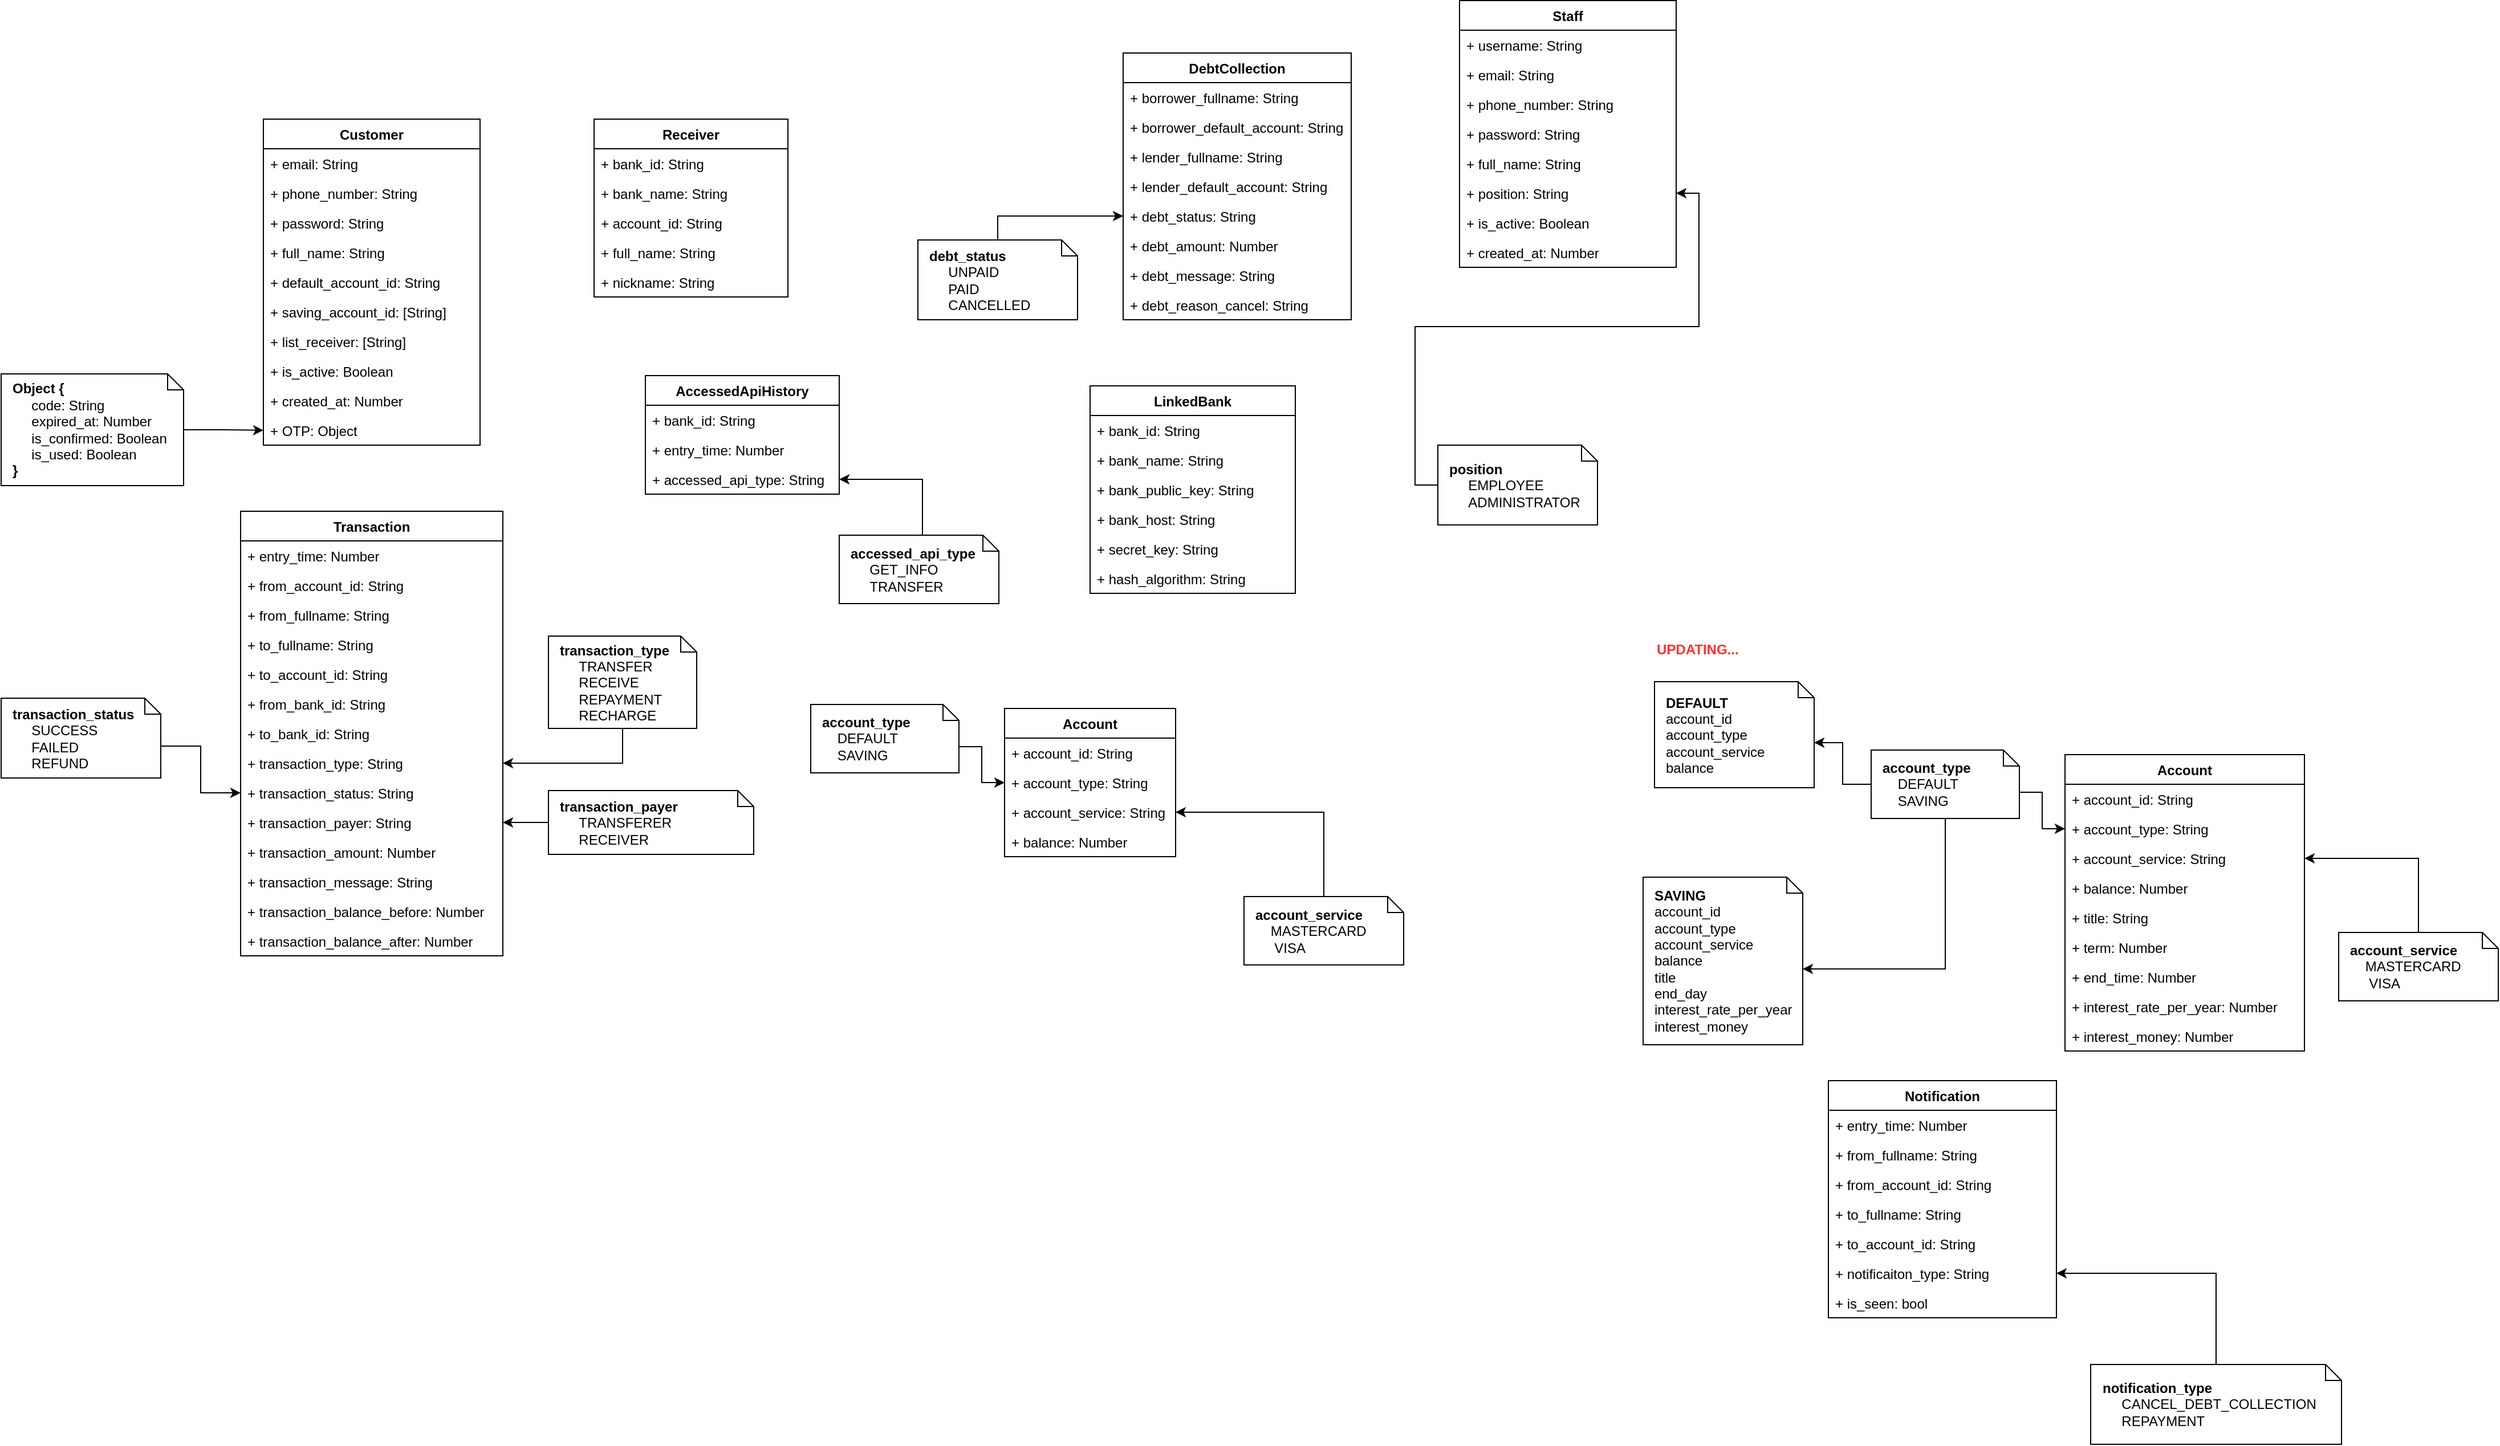 <mxfile version="11.1.4" type="device"><diagram id="CZUoSd5uyE5ZmcJIQKqS" name="Page-1"><mxGraphModel dx="2062" dy="273" grid="1" gridSize="10" guides="1" tooltips="1" connect="1" arrows="1" fold="1" page="1" pageScale="1" pageWidth="850" pageHeight="1100" math="0" shadow="0"><root><mxCell id="0"/><mxCell id="1" parent="0"/><mxCell id="qyZD_4Hv2nNBV2MBjxpx-59" style="edgeStyle=orthogonalEdgeStyle;rounded=0;orthogonalLoop=1;jettySize=auto;html=1;" parent="1" source="qyZD_4Hv2nNBV2MBjxpx-55" target="qyZD_4Hv2nNBV2MBjxpx-54" edge="1"><mxGeometry relative="1" as="geometry"/></mxCell><mxCell id="qyZD_4Hv2nNBV2MBjxpx-55" value="&lt;b&gt;transaction_type&lt;br&gt;&lt;/b&gt;&lt;span&gt;&amp;nbsp; &amp;nbsp; &amp;nbsp;TRANSFER&lt;br&gt;&lt;/span&gt;&lt;span&gt;&amp;nbsp; &amp;nbsp; &amp;nbsp;RECEIVE&lt;br&gt;&lt;/span&gt;&lt;b&gt;&amp;nbsp; &amp;nbsp; &lt;/b&gt;&amp;nbsp;REPAYMENT&lt;br&gt;&amp;nbsp; &amp;nbsp; &amp;nbsp;RECHARGE" style="shape=note;whiteSpace=wrap;html=1;size=14;verticalAlign=middle;align=left;spacingTop=0;spacing=10;" parent="1" vertex="1"><mxGeometry x="-1010" y="630" width="130" height="81" as="geometry"/></mxCell><mxCell id="qyZD_4Hv2nNBV2MBjxpx-46" value="Transaction" style="swimlane;fontStyle=1;childLayout=stackLayout;horizontal=1;startSize=26;fillColor=none;horizontalStack=0;resizeParent=1;resizeParentMax=0;resizeLast=0;collapsible=1;marginBottom=0;" parent="1" vertex="1"><mxGeometry x="-1280" y="520.5" width="230" height="390" as="geometry"/></mxCell><mxCell id="qyZD_4Hv2nNBV2MBjxpx-47" value="+ entry_time: Number" style="text;strokeColor=none;fillColor=none;align=left;verticalAlign=top;spacingLeft=4;spacingRight=4;overflow=hidden;rotatable=0;points=[[0,0.5],[1,0.5]];portConstraint=eastwest;" parent="qyZD_4Hv2nNBV2MBjxpx-46" vertex="1"><mxGeometry y="26" width="230" height="26" as="geometry"/></mxCell><mxCell id="qyZD_4Hv2nNBV2MBjxpx-48" value="+ from_account_id: String" style="text;strokeColor=none;fillColor=none;align=left;verticalAlign=top;spacingLeft=4;spacingRight=4;overflow=hidden;rotatable=0;points=[[0,0.5],[1,0.5]];portConstraint=eastwest;" parent="qyZD_4Hv2nNBV2MBjxpx-46" vertex="1"><mxGeometry y="52" width="230" height="26" as="geometry"/></mxCell><mxCell id="qyZD_4Hv2nNBV2MBjxpx-49" value="+ from_fullname: String" style="text;strokeColor=none;fillColor=none;align=left;verticalAlign=top;spacingLeft=4;spacingRight=4;overflow=hidden;rotatable=0;points=[[0,0.5],[1,0.5]];portConstraint=eastwest;" parent="qyZD_4Hv2nNBV2MBjxpx-46" vertex="1"><mxGeometry y="78" width="230" height="26" as="geometry"/></mxCell><mxCell id="qyZD_4Hv2nNBV2MBjxpx-50" value="+ to_fullname: String" style="text;strokeColor=none;fillColor=none;align=left;verticalAlign=top;spacingLeft=4;spacingRight=4;overflow=hidden;rotatable=0;points=[[0,0.5],[1,0.5]];portConstraint=eastwest;" parent="qyZD_4Hv2nNBV2MBjxpx-46" vertex="1"><mxGeometry y="104" width="230" height="26" as="geometry"/></mxCell><mxCell id="qyZD_4Hv2nNBV2MBjxpx-51" value="+ to_account_id: String" style="text;strokeColor=none;fillColor=none;align=left;verticalAlign=top;spacingLeft=4;spacingRight=4;overflow=hidden;rotatable=0;points=[[0,0.5],[1,0.5]];portConstraint=eastwest;" parent="qyZD_4Hv2nNBV2MBjxpx-46" vertex="1"><mxGeometry y="130" width="230" height="26" as="geometry"/></mxCell><mxCell id="qyZD_4Hv2nNBV2MBjxpx-52" value="+ from_bank_id: String" style="text;strokeColor=none;fillColor=none;align=left;verticalAlign=top;spacingLeft=4;spacingRight=4;overflow=hidden;rotatable=0;points=[[0,0.5],[1,0.5]];portConstraint=eastwest;" parent="qyZD_4Hv2nNBV2MBjxpx-46" vertex="1"><mxGeometry y="156" width="230" height="26" as="geometry"/></mxCell><mxCell id="qyZD_4Hv2nNBV2MBjxpx-53" value="+ to_bank_id: String" style="text;strokeColor=none;fillColor=none;align=left;verticalAlign=top;spacingLeft=4;spacingRight=4;overflow=hidden;rotatable=0;points=[[0,0.5],[1,0.5]];portConstraint=eastwest;" parent="qyZD_4Hv2nNBV2MBjxpx-46" vertex="1"><mxGeometry y="182" width="230" height="26" as="geometry"/></mxCell><mxCell id="qyZD_4Hv2nNBV2MBjxpx-54" value="+ transaction_type: String" style="text;strokeColor=none;fillColor=none;align=left;verticalAlign=top;spacingLeft=4;spacingRight=4;overflow=hidden;rotatable=0;points=[[0,0.5],[1,0.5]];portConstraint=eastwest;" parent="qyZD_4Hv2nNBV2MBjxpx-46" vertex="1"><mxGeometry y="208" width="230" height="26" as="geometry"/></mxCell><mxCell id="ztI60eyuxRNu6wsOZ8v6-1" value="+ transaction_status: String" style="text;strokeColor=none;fillColor=none;align=left;verticalAlign=top;spacingLeft=4;spacingRight=4;overflow=hidden;rotatable=0;points=[[0,0.5],[1,0.5]];portConstraint=eastwest;" parent="qyZD_4Hv2nNBV2MBjxpx-46" vertex="1"><mxGeometry y="234" width="230" height="26" as="geometry"/></mxCell><mxCell id="ilTw4O3Ni__klmo5ZY8f-26" value="+ transaction_payer: String" style="text;strokeColor=none;fillColor=none;align=left;verticalAlign=top;spacingLeft=4;spacingRight=4;overflow=hidden;rotatable=0;points=[[0,0.5],[1,0.5]];portConstraint=eastwest;" parent="qyZD_4Hv2nNBV2MBjxpx-46" vertex="1"><mxGeometry y="260" width="230" height="26" as="geometry"/></mxCell><mxCell id="qyZD_4Hv2nNBV2MBjxpx-61" value="+ transaction_amount: Number" style="text;strokeColor=none;fillColor=none;align=left;verticalAlign=top;spacingLeft=4;spacingRight=4;overflow=hidden;rotatable=0;points=[[0,0.5],[1,0.5]];portConstraint=eastwest;" parent="qyZD_4Hv2nNBV2MBjxpx-46" vertex="1"><mxGeometry y="286" width="230" height="26" as="geometry"/></mxCell><mxCell id="ilTw4O3Ni__klmo5ZY8f-21" value="+ transaction_message: String" style="text;strokeColor=none;fillColor=none;align=left;verticalAlign=top;spacingLeft=4;spacingRight=4;overflow=hidden;rotatable=0;points=[[0,0.5],[1,0.5]];portConstraint=eastwest;" parent="qyZD_4Hv2nNBV2MBjxpx-46" vertex="1"><mxGeometry y="312" width="230" height="26" as="geometry"/></mxCell><mxCell id="qyZD_4Hv2nNBV2MBjxpx-62" value="+ transaction_balance_before: Number" style="text;strokeColor=none;fillColor=none;align=left;verticalAlign=top;spacingLeft=4;spacingRight=4;overflow=hidden;rotatable=0;points=[[0,0.5],[1,0.5]];portConstraint=eastwest;" parent="qyZD_4Hv2nNBV2MBjxpx-46" vertex="1"><mxGeometry y="338" width="230" height="26" as="geometry"/></mxCell><mxCell id="qyZD_4Hv2nNBV2MBjxpx-63" value="+ transaction_balance_after: Number" style="text;strokeColor=none;fillColor=none;align=left;verticalAlign=top;spacingLeft=4;spacingRight=4;overflow=hidden;rotatable=0;points=[[0,0.5],[1,0.5]];portConstraint=eastwest;" parent="qyZD_4Hv2nNBV2MBjxpx-46" vertex="1"><mxGeometry y="364" width="230" height="26" as="geometry"/></mxCell><mxCell id="qyZD_4Hv2nNBV2MBjxpx-68" value="AccessedApiHistory" style="swimlane;fontStyle=1;childLayout=stackLayout;horizontal=1;startSize=26;fillColor=none;horizontalStack=0;resizeParent=1;resizeParentMax=0;resizeLast=0;collapsible=1;marginBottom=0;" parent="1" vertex="1"><mxGeometry x="-925" y="401.5" width="170" height="104" as="geometry"/></mxCell><mxCell id="qyZD_4Hv2nNBV2MBjxpx-69" value="+ bank_id: String" style="text;strokeColor=none;fillColor=none;align=left;verticalAlign=top;spacingLeft=4;spacingRight=4;overflow=hidden;rotatable=0;points=[[0,0.5],[1,0.5]];portConstraint=eastwest;" parent="qyZD_4Hv2nNBV2MBjxpx-68" vertex="1"><mxGeometry y="26" width="170" height="26" as="geometry"/></mxCell><mxCell id="qyZD_4Hv2nNBV2MBjxpx-70" value="+ entry_time: Number" style="text;strokeColor=none;fillColor=none;align=left;verticalAlign=top;spacingLeft=4;spacingRight=4;overflow=hidden;rotatable=0;points=[[0,0.5],[1,0.5]];portConstraint=eastwest;" parent="qyZD_4Hv2nNBV2MBjxpx-68" vertex="1"><mxGeometry y="52" width="170" height="26" as="geometry"/></mxCell><mxCell id="qyZD_4Hv2nNBV2MBjxpx-71" value="+ accessed_api_type: String" style="text;strokeColor=none;fillColor=none;align=left;verticalAlign=top;spacingLeft=4;spacingRight=4;overflow=hidden;rotatable=0;points=[[0,0.5],[1,0.5]];portConstraint=eastwest;" parent="qyZD_4Hv2nNBV2MBjxpx-68" vertex="1"><mxGeometry y="78" width="170" height="26" as="geometry"/></mxCell><mxCell id="qyZD_4Hv2nNBV2MBjxpx-84" style="edgeStyle=orthogonalEdgeStyle;rounded=0;orthogonalLoop=1;jettySize=auto;html=1;exitX=0;exitY=0;exitDx=73;exitDy=0;exitPerimeter=0;entryX=1;entryY=0.5;entryDx=0;entryDy=0;" parent="1" source="qyZD_4Hv2nNBV2MBjxpx-79" target="qyZD_4Hv2nNBV2MBjxpx-71" edge="1"><mxGeometry relative="1" as="geometry"/></mxCell><mxCell id="qyZD_4Hv2nNBV2MBjxpx-79" value="&lt;b&gt;accessed_api_type&lt;br&gt;&lt;/b&gt;&lt;span&gt;&amp;nbsp; &amp;nbsp; &amp;nbsp;GET_INFO&lt;br&gt;&lt;/span&gt;&lt;span&gt;&amp;nbsp; &amp;nbsp; &amp;nbsp;TRANSFER&lt;/span&gt;" style="shape=note;whiteSpace=wrap;html=1;size=14;verticalAlign=middle;align=left;spacingTop=0;spacing=10;" parent="1" vertex="1"><mxGeometry x="-755" y="541.5" width="140" height="60" as="geometry"/></mxCell><mxCell id="qyZD_4Hv2nNBV2MBjxpx-72" value="LinkedBank" style="swimlane;fontStyle=1;childLayout=stackLayout;horizontal=1;startSize=26;fillColor=none;horizontalStack=0;resizeParent=1;resizeParentMax=0;resizeLast=0;collapsible=1;marginBottom=0;" parent="1" vertex="1"><mxGeometry x="-535" y="410.5" width="180" height="182" as="geometry"/></mxCell><mxCell id="qyZD_4Hv2nNBV2MBjxpx-73" value="+ bank_id: String" style="text;strokeColor=none;fillColor=none;align=left;verticalAlign=top;spacingLeft=4;spacingRight=4;overflow=hidden;rotatable=0;points=[[0,0.5],[1,0.5]];portConstraint=eastwest;" parent="qyZD_4Hv2nNBV2MBjxpx-72" vertex="1"><mxGeometry y="26" width="180" height="26" as="geometry"/></mxCell><mxCell id="qyZD_4Hv2nNBV2MBjxpx-74" value="+ bank_name: String" style="text;strokeColor=none;fillColor=none;align=left;verticalAlign=top;spacingLeft=4;spacingRight=4;overflow=hidden;rotatable=0;points=[[0,0.5],[1,0.5]];portConstraint=eastwest;" parent="qyZD_4Hv2nNBV2MBjxpx-72" vertex="1"><mxGeometry y="52" width="180" height="26" as="geometry"/></mxCell><mxCell id="qyZD_4Hv2nNBV2MBjxpx-75" value="+ bank_public_key: String" style="text;strokeColor=none;fillColor=none;align=left;verticalAlign=top;spacingLeft=4;spacingRight=4;overflow=hidden;rotatable=0;points=[[0,0.5],[1,0.5]];portConstraint=eastwest;" parent="qyZD_4Hv2nNBV2MBjxpx-72" vertex="1"><mxGeometry y="78" width="180" height="26" as="geometry"/></mxCell><mxCell id="qyZD_4Hv2nNBV2MBjxpx-77" value="+ bank_host: String" style="text;strokeColor=none;fillColor=none;align=left;verticalAlign=top;spacingLeft=4;spacingRight=4;overflow=hidden;rotatable=0;points=[[0,0.5],[1,0.5]];portConstraint=eastwest;" parent="qyZD_4Hv2nNBV2MBjxpx-72" vertex="1"><mxGeometry y="104" width="180" height="26" as="geometry"/></mxCell><mxCell id="qyZD_4Hv2nNBV2MBjxpx-78" value="+ secret_key: String" style="text;strokeColor=none;fillColor=none;align=left;verticalAlign=top;spacingLeft=4;spacingRight=4;overflow=hidden;rotatable=0;points=[[0,0.5],[1,0.5]];portConstraint=eastwest;" parent="qyZD_4Hv2nNBV2MBjxpx-72" vertex="1"><mxGeometry y="130" width="180" height="26" as="geometry"/></mxCell><mxCell id="qyZD_4Hv2nNBV2MBjxpx-76" value="+ hash_algorithm: String" style="text;strokeColor=none;fillColor=none;align=left;verticalAlign=top;spacingLeft=4;spacingRight=4;overflow=hidden;rotatable=0;points=[[0,0.5],[1,0.5]];portConstraint=eastwest;" parent="qyZD_4Hv2nNBV2MBjxpx-72" vertex="1"><mxGeometry y="156" width="180" height="26" as="geometry"/></mxCell><mxCell id="qyZD_4Hv2nNBV2MBjxpx-64" value="Account" style="swimlane;fontStyle=1;childLayout=stackLayout;horizontal=1;startSize=26;fillColor=none;horizontalStack=0;resizeParent=1;resizeParentMax=0;resizeLast=0;collapsible=1;marginBottom=0;" parent="1" vertex="1"><mxGeometry x="-610" y="693.5" width="150" height="130" as="geometry"/></mxCell><mxCell id="qyZD_4Hv2nNBV2MBjxpx-65" value="+ account_id: String" style="text;strokeColor=none;fillColor=none;align=left;verticalAlign=top;spacingLeft=4;spacingRight=4;overflow=hidden;rotatable=0;points=[[0,0.5],[1,0.5]];portConstraint=eastwest;" parent="qyZD_4Hv2nNBV2MBjxpx-64" vertex="1"><mxGeometry y="26" width="150" height="26" as="geometry"/></mxCell><mxCell id="qyZD_4Hv2nNBV2MBjxpx-66" value="+ account_type: String" style="text;strokeColor=none;fillColor=none;align=left;verticalAlign=top;spacingLeft=4;spacingRight=4;overflow=hidden;rotatable=0;points=[[0,0.5],[1,0.5]];portConstraint=eastwest;" parent="qyZD_4Hv2nNBV2MBjxpx-64" vertex="1"><mxGeometry y="52" width="150" height="26" as="geometry"/></mxCell><mxCell id="Qd8WVQtbQIAHyeJsv4Yd-1" value="+ account_service: String" style="text;strokeColor=none;fillColor=none;align=left;verticalAlign=top;spacingLeft=4;spacingRight=4;overflow=hidden;rotatable=0;points=[[0,0.5],[1,0.5]];portConstraint=eastwest;" parent="qyZD_4Hv2nNBV2MBjxpx-64" vertex="1"><mxGeometry y="78" width="150" height="26" as="geometry"/></mxCell><mxCell id="qyZD_4Hv2nNBV2MBjxpx-67" value="+ balance: Number" style="text;strokeColor=none;fillColor=none;align=left;verticalAlign=top;spacingLeft=4;spacingRight=4;overflow=hidden;rotatable=0;points=[[0,0.5],[1,0.5]];portConstraint=eastwest;" parent="qyZD_4Hv2nNBV2MBjxpx-64" vertex="1"><mxGeometry y="104" width="150" height="26" as="geometry"/></mxCell><mxCell id="ztI60eyuxRNu6wsOZ8v6-3" style="edgeStyle=orthogonalEdgeStyle;rounded=0;orthogonalLoop=1;jettySize=auto;html=1;exitX=0;exitY=0;exitDx=140;exitDy=42;exitPerimeter=0;" parent="1" source="ztI60eyuxRNu6wsOZ8v6-2" target="ztI60eyuxRNu6wsOZ8v6-1" edge="1"><mxGeometry relative="1" as="geometry"/></mxCell><mxCell id="ztI60eyuxRNu6wsOZ8v6-2" value="&lt;b&gt;transaction_status&lt;br&gt;&lt;/b&gt;&lt;span&gt;&amp;nbsp; &amp;nbsp; &amp;nbsp;SUCCESS&lt;br&gt;&lt;/span&gt;&lt;span&gt;&amp;nbsp; &amp;nbsp; &amp;nbsp;FAILED&lt;br&gt;&lt;/span&gt;&lt;b&gt;&amp;nbsp; &amp;nbsp; &lt;/b&gt;&amp;nbsp;REFUND" style="shape=note;whiteSpace=wrap;html=1;size=14;verticalAlign=middle;align=left;spacingTop=0;spacing=10;" parent="1" vertex="1"><mxGeometry x="-1490" y="684.5" width="140" height="70" as="geometry"/></mxCell><mxCell id="M1BjzMaapLrTRJGfYJdE-24" style="edgeStyle=orthogonalEdgeStyle;rounded=0;orthogonalLoop=1;jettySize=auto;html=1;exitX=0;exitY=0.5;exitDx=0;exitDy=0;exitPerimeter=0;entryX=1;entryY=0.5;entryDx=0;entryDy=0;fontColor=#FF3333;" parent="1" source="ilTw4O3Ni__klmo5ZY8f-10" target="ilTw4O3Ni__klmo5ZY8f-8" edge="1"><mxGeometry relative="1" as="geometry"/></mxCell><mxCell id="ilTw4O3Ni__klmo5ZY8f-10" value="&lt;b&gt;position&lt;br&gt;&lt;/b&gt;&lt;span&gt;&amp;nbsp; &amp;nbsp; &amp;nbsp;EMPLOYEE&lt;br&gt;&lt;/span&gt;&lt;span&gt;&amp;nbsp; &amp;nbsp; &amp;nbsp;ADMINISTRATOR&lt;/span&gt;" style="shape=note;whiteSpace=wrap;html=1;size=14;verticalAlign=middle;align=left;spacingTop=0;spacing=10;" parent="1" vertex="1"><mxGeometry x="-230" y="462.5" width="140" height="70" as="geometry"/></mxCell><mxCell id="qyZD_4Hv2nNBV2MBjxpx-3" value="Customer" style="swimlane;fontStyle=1;childLayout=stackLayout;horizontal=1;startSize=26;fillColor=none;horizontalStack=0;resizeParent=1;resizeParentMax=0;resizeLast=0;collapsible=1;marginBottom=0;" parent="1" vertex="1"><mxGeometry x="-1260" y="176.5" width="190" height="286" as="geometry"/></mxCell><mxCell id="qyZD_4Hv2nNBV2MBjxpx-5" value="+ email: String" style="text;strokeColor=none;fillColor=none;align=left;verticalAlign=top;spacingLeft=4;spacingRight=4;overflow=hidden;rotatable=0;points=[[0,0.5],[1,0.5]];portConstraint=eastwest;" parent="qyZD_4Hv2nNBV2MBjxpx-3" vertex="1"><mxGeometry y="26" width="190" height="26" as="geometry"/></mxCell><mxCell id="qyZD_4Hv2nNBV2MBjxpx-6" value="+ phone_number: String" style="text;strokeColor=none;fillColor=none;align=left;verticalAlign=top;spacingLeft=4;spacingRight=4;overflow=hidden;rotatable=0;points=[[0,0.5],[1,0.5]];portConstraint=eastwest;" parent="qyZD_4Hv2nNBV2MBjxpx-3" vertex="1"><mxGeometry y="52" width="190" height="26" as="geometry"/></mxCell><mxCell id="qyZD_4Hv2nNBV2MBjxpx-7" value="+ password: String" style="text;strokeColor=none;fillColor=none;align=left;verticalAlign=top;spacingLeft=4;spacingRight=4;overflow=hidden;rotatable=0;points=[[0,0.5],[1,0.5]];portConstraint=eastwest;" parent="qyZD_4Hv2nNBV2MBjxpx-3" vertex="1"><mxGeometry y="78" width="190" height="26" as="geometry"/></mxCell><mxCell id="qyZD_4Hv2nNBV2MBjxpx-4" value="+ full_name: String" style="text;strokeColor=none;fillColor=none;align=left;verticalAlign=top;spacingLeft=4;spacingRight=4;overflow=hidden;rotatable=0;points=[[0,0.5],[1,0.5]];portConstraint=eastwest;" parent="qyZD_4Hv2nNBV2MBjxpx-3" vertex="1"><mxGeometry y="104" width="190" height="26" as="geometry"/></mxCell><mxCell id="qyZD_4Hv2nNBV2MBjxpx-8" value="+ default_account_id: String" style="text;strokeColor=none;fillColor=none;align=left;verticalAlign=top;spacingLeft=4;spacingRight=4;overflow=hidden;rotatable=0;points=[[0,0.5],[1,0.5]];portConstraint=eastwest;" parent="qyZD_4Hv2nNBV2MBjxpx-3" vertex="1"><mxGeometry y="130" width="190" height="26" as="geometry"/></mxCell><mxCell id="qyZD_4Hv2nNBV2MBjxpx-9" value="+ saving_account_id: [String]" style="text;strokeColor=none;fillColor=none;align=left;verticalAlign=top;spacingLeft=4;spacingRight=4;overflow=hidden;rotatable=0;points=[[0,0.5],[1,0.5]];portConstraint=eastwest;" parent="qyZD_4Hv2nNBV2MBjxpx-3" vertex="1"><mxGeometry y="156" width="190" height="26" as="geometry"/></mxCell><mxCell id="ilTw4O3Ni__klmo5ZY8f-12" value="+ list_receiver: [String]" style="text;strokeColor=none;fillColor=none;align=left;verticalAlign=top;spacingLeft=4;spacingRight=4;overflow=hidden;rotatable=0;points=[[0,0.5],[1,0.5]];portConstraint=eastwest;" parent="qyZD_4Hv2nNBV2MBjxpx-3" vertex="1"><mxGeometry y="182" width="190" height="26" as="geometry"/></mxCell><mxCell id="meC57izkK0vfANmce8h1-2" value="+ is_active: Boolean" style="text;strokeColor=none;fillColor=none;align=left;verticalAlign=top;spacingLeft=4;spacingRight=4;overflow=hidden;rotatable=0;points=[[0,0.5],[1,0.5]];portConstraint=eastwest;" parent="qyZD_4Hv2nNBV2MBjxpx-3" vertex="1"><mxGeometry y="208" width="190" height="26" as="geometry"/></mxCell><mxCell id="qyZD_4Hv2nNBV2MBjxpx-10" value="+ created_at: Number" style="text;strokeColor=none;fillColor=none;align=left;verticalAlign=top;spacingLeft=4;spacingRight=4;overflow=hidden;rotatable=0;points=[[0,0.5],[1,0.5]];portConstraint=eastwest;" parent="qyZD_4Hv2nNBV2MBjxpx-3" vertex="1"><mxGeometry y="234" width="190" height="26" as="geometry"/></mxCell><mxCell id="-2BPKA5PBnZvMBXHZlsE-1" value="+ OTP: Object" style="text;strokeColor=none;fillColor=none;align=left;verticalAlign=top;spacingLeft=4;spacingRight=4;overflow=hidden;rotatable=0;points=[[0,0.5],[1,0.5]];portConstraint=eastwest;" parent="qyZD_4Hv2nNBV2MBjxpx-3" vertex="1"><mxGeometry y="260" width="190" height="26" as="geometry"/></mxCell><mxCell id="ilTw4O3Ni__klmo5ZY8f-25" style="edgeStyle=orthogonalEdgeStyle;rounded=0;orthogonalLoop=1;jettySize=auto;html=1;entryX=0;entryY=0.5;entryDx=0;entryDy=0;" parent="1" source="ilTw4O3Ni__klmo5ZY8f-24" target="-2BPKA5PBnZvMBXHZlsE-1" edge="1"><mxGeometry relative="1" as="geometry"><mxPoint x="-1290.31" y="417.621" as="targetPoint"/></mxGeometry></mxCell><mxCell id="ilTw4O3Ni__klmo5ZY8f-24" value="&lt;b&gt;Object {&lt;/b&gt;&lt;br&gt;&amp;nbsp; &amp;nbsp; &amp;nbsp;code: String&lt;br&gt;&amp;nbsp; &amp;nbsp; &amp;nbsp;expired_at: Number&lt;br&gt;&amp;nbsp; &amp;nbsp; &amp;nbsp;is_confirmed: Boolean&lt;br&gt;&amp;nbsp; &amp;nbsp; &amp;nbsp;is_used: Boolean&lt;br&gt;&lt;b&gt;}&lt;/b&gt;" style="shape=note;whiteSpace=wrap;html=1;size=14;verticalAlign=middle;align=left;spacingTop=0;spacing=10;" parent="1" vertex="1"><mxGeometry x="-1490" y="400" width="160" height="98" as="geometry"/></mxCell><mxCell id="ilTw4O3Ni__klmo5ZY8f-28" style="edgeStyle=orthogonalEdgeStyle;rounded=0;orthogonalLoop=1;jettySize=auto;html=1;exitX=0;exitY=0.5;exitDx=0;exitDy=0;exitPerimeter=0;entryX=1;entryY=0.5;entryDx=0;entryDy=0;" parent="1" source="ilTw4O3Ni__klmo5ZY8f-27" target="ilTw4O3Ni__klmo5ZY8f-26" edge="1"><mxGeometry relative="1" as="geometry"/></mxCell><mxCell id="ilTw4O3Ni__klmo5ZY8f-27" value="&lt;b&gt;transaction_payer&lt;br&gt;&lt;/b&gt;&lt;span&gt;&amp;nbsp; &amp;nbsp; &amp;nbsp;TRANSFERER&lt;br&gt;&lt;/span&gt;&lt;span&gt;&amp;nbsp; &amp;nbsp; &amp;nbsp;RECEIVER&lt;/span&gt;" style="shape=note;whiteSpace=wrap;html=1;size=14;verticalAlign=middle;align=left;spacingTop=0;spacing=10;" parent="1" vertex="1"><mxGeometry x="-1010" y="765.5" width="180" height="56" as="geometry"/></mxCell><mxCell id="ilTw4O3Ni__klmo5ZY8f-17" value="Receiver" style="swimlane;fontStyle=1;childLayout=stackLayout;horizontal=1;startSize=26;fillColor=none;horizontalStack=0;resizeParent=1;resizeParentMax=0;resizeLast=0;collapsible=1;marginBottom=0;" parent="1" vertex="1"><mxGeometry x="-970" y="176.5" width="170" height="156" as="geometry"/></mxCell><mxCell id="ilTw4O3Ni__klmo5ZY8f-18" value="+ bank_id: String" style="text;strokeColor=none;fillColor=none;align=left;verticalAlign=top;spacingLeft=4;spacingRight=4;overflow=hidden;rotatable=0;points=[[0,0.5],[1,0.5]];portConstraint=eastwest;" parent="ilTw4O3Ni__klmo5ZY8f-17" vertex="1"><mxGeometry y="26" width="170" height="26" as="geometry"/></mxCell><mxCell id="Qd8WVQtbQIAHyeJsv4Yd-2" value="+ bank_name: String" style="text;strokeColor=none;fillColor=none;align=left;verticalAlign=top;spacingLeft=4;spacingRight=4;overflow=hidden;rotatable=0;points=[[0,0.5],[1,0.5]];portConstraint=eastwest;" parent="ilTw4O3Ni__klmo5ZY8f-17" vertex="1"><mxGeometry y="52" width="170" height="26" as="geometry"/></mxCell><mxCell id="ilTw4O3Ni__klmo5ZY8f-19" value="+ account_id: String" style="text;strokeColor=none;fillColor=none;align=left;verticalAlign=top;spacingLeft=4;spacingRight=4;overflow=hidden;rotatable=0;points=[[0,0.5],[1,0.5]];portConstraint=eastwest;" parent="ilTw4O3Ni__klmo5ZY8f-17" vertex="1"><mxGeometry y="78" width="170" height="26" as="geometry"/></mxCell><mxCell id="M1BjzMaapLrTRJGfYJdE-25" value="+ full_name: String" style="text;strokeColor=none;fillColor=none;align=left;verticalAlign=top;spacingLeft=4;spacingRight=4;overflow=hidden;rotatable=0;points=[[0,0.5],[1,0.5]];portConstraint=eastwest;" parent="ilTw4O3Ni__klmo5ZY8f-17" vertex="1"><mxGeometry y="104" width="170" height="26" as="geometry"/></mxCell><mxCell id="ilTw4O3Ni__klmo5ZY8f-20" value="+ nickname: String" style="text;strokeColor=none;fillColor=none;align=left;verticalAlign=top;spacingLeft=4;spacingRight=4;overflow=hidden;rotatable=0;points=[[0,0.5],[1,0.5]];portConstraint=eastwest;" parent="ilTw4O3Ni__klmo5ZY8f-17" vertex="1"><mxGeometry y="130" width="170" height="26" as="geometry"/></mxCell><mxCell id="ilTw4O3Ni__klmo5ZY8f-55" style="edgeStyle=orthogonalEdgeStyle;rounded=0;orthogonalLoop=1;jettySize=auto;html=1;exitX=0.5;exitY=0;exitDx=0;exitDy=0;exitPerimeter=0;entryX=0;entryY=0.5;entryDx=0;entryDy=0;" parent="1" source="ilTw4O3Ni__klmo5ZY8f-53" target="ilTw4O3Ni__klmo5ZY8f-35" edge="1"><mxGeometry relative="1" as="geometry"/></mxCell><mxCell id="ilTw4O3Ni__klmo5ZY8f-53" value="&lt;span&gt;&lt;b&gt;debt_status&lt;/b&gt;&lt;/span&gt;&lt;b&gt;&lt;br&gt;&lt;/b&gt;&lt;span&gt;&amp;nbsp; &amp;nbsp; &amp;nbsp;UNPAID&lt;br&gt;&lt;/span&gt;&lt;span&gt;&amp;nbsp; &amp;nbsp; &amp;nbsp;PAID&lt;br&gt;&amp;nbsp; &amp;nbsp; &amp;nbsp;CANCELLED&lt;br&gt;&lt;/span&gt;" style="shape=note;whiteSpace=wrap;html=1;size=14;verticalAlign=middle;align=left;spacingTop=0;spacing=10;" parent="1" vertex="1"><mxGeometry x="-686" y="282.5" width="140" height="70" as="geometry"/></mxCell><mxCell id="ilTw4O3Ni__klmo5ZY8f-1" value="Staff" style="swimlane;fontStyle=1;childLayout=stackLayout;horizontal=1;startSize=26;fillColor=none;horizontalStack=0;resizeParent=1;resizeParentMax=0;resizeLast=0;collapsible=1;marginBottom=0;" parent="1" vertex="1"><mxGeometry x="-211" y="72.5" width="190" height="234" as="geometry"/></mxCell><mxCell id="ilTw4O3Ni__klmo5ZY8f-2" value="+ username: String" style="text;strokeColor=none;fillColor=none;align=left;verticalAlign=top;spacingLeft=4;spacingRight=4;overflow=hidden;rotatable=0;points=[[0,0.5],[1,0.5]];portConstraint=eastwest;" parent="ilTw4O3Ni__klmo5ZY8f-1" vertex="1"><mxGeometry y="26" width="190" height="26" as="geometry"/></mxCell><mxCell id="ilTw4O3Ni__klmo5ZY8f-3" value="+ email: String" style="text;strokeColor=none;fillColor=none;align=left;verticalAlign=top;spacingLeft=4;spacingRight=4;overflow=hidden;rotatable=0;points=[[0,0.5],[1,0.5]];portConstraint=eastwest;" parent="ilTw4O3Ni__klmo5ZY8f-1" vertex="1"><mxGeometry y="52" width="190" height="26" as="geometry"/></mxCell><mxCell id="ilTw4O3Ni__klmo5ZY8f-4" value="+ phone_number: String" style="text;strokeColor=none;fillColor=none;align=left;verticalAlign=top;spacingLeft=4;spacingRight=4;overflow=hidden;rotatable=0;points=[[0,0.5],[1,0.5]];portConstraint=eastwest;" parent="ilTw4O3Ni__klmo5ZY8f-1" vertex="1"><mxGeometry y="78" width="190" height="26" as="geometry"/></mxCell><mxCell id="ilTw4O3Ni__klmo5ZY8f-5" value="+ password: String" style="text;strokeColor=none;fillColor=none;align=left;verticalAlign=top;spacingLeft=4;spacingRight=4;overflow=hidden;rotatable=0;points=[[0,0.5],[1,0.5]];portConstraint=eastwest;" parent="ilTw4O3Ni__klmo5ZY8f-1" vertex="1"><mxGeometry y="104" width="190" height="26" as="geometry"/></mxCell><mxCell id="ilTw4O3Ni__klmo5ZY8f-6" value="+ full_name: String" style="text;strokeColor=none;fillColor=none;align=left;verticalAlign=top;spacingLeft=4;spacingRight=4;overflow=hidden;rotatable=0;points=[[0,0.5],[1,0.5]];portConstraint=eastwest;" parent="ilTw4O3Ni__klmo5ZY8f-1" vertex="1"><mxGeometry y="130" width="190" height="26" as="geometry"/></mxCell><mxCell id="ilTw4O3Ni__klmo5ZY8f-8" value="+ position: String" style="text;strokeColor=none;fillColor=none;align=left;verticalAlign=top;spacingLeft=4;spacingRight=4;overflow=hidden;rotatable=0;points=[[0,0.5],[1,0.5]];portConstraint=eastwest;" parent="ilTw4O3Ni__klmo5ZY8f-1" vertex="1"><mxGeometry y="156" width="190" height="26" as="geometry"/></mxCell><mxCell id="meC57izkK0vfANmce8h1-1" value="+ is_active: Boolean" style="text;strokeColor=none;fillColor=none;align=left;verticalAlign=top;spacingLeft=4;spacingRight=4;overflow=hidden;rotatable=0;points=[[0,0.5],[1,0.5]];portConstraint=eastwest;" parent="ilTw4O3Ni__klmo5ZY8f-1" vertex="1"><mxGeometry y="182" width="190" height="26" as="geometry"/></mxCell><mxCell id="ilTw4O3Ni__klmo5ZY8f-9" value="+ created_at: Number" style="text;strokeColor=none;fillColor=none;align=left;verticalAlign=top;spacingLeft=4;spacingRight=4;overflow=hidden;rotatable=0;points=[[0,0.5],[1,0.5]];portConstraint=eastwest;" parent="ilTw4O3Ni__klmo5ZY8f-1" vertex="1"><mxGeometry y="208" width="190" height="26" as="geometry"/></mxCell><mxCell id="ilTw4O3Ni__klmo5ZY8f-29" value="DebtCollection" style="swimlane;fontStyle=1;childLayout=stackLayout;horizontal=1;startSize=26;fillColor=none;horizontalStack=0;resizeParent=1;resizeParentMax=0;resizeLast=0;collapsible=1;marginBottom=0;" parent="1" vertex="1"><mxGeometry x="-506" y="118.5" width="200" height="234" as="geometry"/></mxCell><mxCell id="ilTw4O3Ni__klmo5ZY8f-33" value="+ borrower_fullname: String" style="text;strokeColor=none;fillColor=none;align=left;verticalAlign=top;spacingLeft=4;spacingRight=4;overflow=hidden;rotatable=0;points=[[0,0.5],[1,0.5]];portConstraint=eastwest;" parent="ilTw4O3Ni__klmo5ZY8f-29" vertex="1"><mxGeometry y="26" width="200" height="26" as="geometry"/></mxCell><mxCell id="ilTw4O3Ni__klmo5ZY8f-30" value="+ borrower_default_account: String" style="text;strokeColor=none;fillColor=none;align=left;verticalAlign=top;spacingLeft=4;spacingRight=4;overflow=hidden;rotatable=0;points=[[0,0.5],[1,0.5]];portConstraint=eastwest;" parent="ilTw4O3Ni__klmo5ZY8f-29" vertex="1"><mxGeometry y="52" width="200" height="26" as="geometry"/></mxCell><mxCell id="ilTw4O3Ni__klmo5ZY8f-34" value="+ lender_fullname: String" style="text;strokeColor=none;fillColor=none;align=left;verticalAlign=top;spacingLeft=4;spacingRight=4;overflow=hidden;rotatable=0;points=[[0,0.5],[1,0.5]];portConstraint=eastwest;" parent="ilTw4O3Ni__klmo5ZY8f-29" vertex="1"><mxGeometry y="78" width="200" height="26" as="geometry"/></mxCell><mxCell id="ilTw4O3Ni__klmo5ZY8f-31" value="+ lender_default_account: String" style="text;strokeColor=none;fillColor=none;align=left;verticalAlign=top;spacingLeft=4;spacingRight=4;overflow=hidden;rotatable=0;points=[[0,0.5],[1,0.5]];portConstraint=eastwest;" parent="ilTw4O3Ni__klmo5ZY8f-29" vertex="1"><mxGeometry y="104" width="200" height="26" as="geometry"/></mxCell><mxCell id="ilTw4O3Ni__klmo5ZY8f-35" value="+ debt_status: String" style="text;strokeColor=none;fillColor=none;align=left;verticalAlign=top;spacingLeft=4;spacingRight=4;overflow=hidden;rotatable=0;points=[[0,0.5],[1,0.5]];portConstraint=eastwest;" parent="ilTw4O3Ni__klmo5ZY8f-29" vertex="1"><mxGeometry y="130" width="200" height="26" as="geometry"/></mxCell><mxCell id="ilTw4O3Ni__klmo5ZY8f-32" value="+ debt_amount: Number" style="text;strokeColor=none;fillColor=none;align=left;verticalAlign=top;spacingLeft=4;spacingRight=4;overflow=hidden;rotatable=0;points=[[0,0.5],[1,0.5]];portConstraint=eastwest;" parent="ilTw4O3Ni__klmo5ZY8f-29" vertex="1"><mxGeometry y="156" width="200" height="26" as="geometry"/></mxCell><mxCell id="ilTw4O3Ni__klmo5ZY8f-44" value="+ debt_message: String" style="text;strokeColor=none;fillColor=none;align=left;verticalAlign=top;spacingLeft=4;spacingRight=4;overflow=hidden;rotatable=0;points=[[0,0.5],[1,0.5]];portConstraint=eastwest;" parent="ilTw4O3Ni__klmo5ZY8f-29" vertex="1"><mxGeometry y="182" width="200" height="26" as="geometry"/></mxCell><mxCell id="ilTw4O3Ni__klmo5ZY8f-54" value="+ debt_reason_cancel: String" style="text;strokeColor=none;fillColor=none;align=left;verticalAlign=top;spacingLeft=4;spacingRight=4;overflow=hidden;rotatable=0;points=[[0,0.5],[1,0.5]];portConstraint=eastwest;" parent="ilTw4O3Ni__klmo5ZY8f-29" vertex="1"><mxGeometry y="208" width="200" height="26" as="geometry"/></mxCell><mxCell id="84_ZaYUmI5uGgRfbAJk9-2" style="edgeStyle=orthogonalEdgeStyle;rounded=0;orthogonalLoop=1;jettySize=auto;html=1;exitX=0.5;exitY=0;exitDx=0;exitDy=0;exitPerimeter=0;entryX=1;entryY=0.5;entryDx=0;entryDy=0;" parent="1" source="84_ZaYUmI5uGgRfbAJk9-1" target="Qd8WVQtbQIAHyeJsv4Yd-1" edge="1"><mxGeometry relative="1" as="geometry"/></mxCell><mxCell id="84_ZaYUmI5uGgRfbAJk9-1" value="&lt;b&gt;account_service&lt;/b&gt;&lt;span&gt;&amp;nbsp; &amp;nbsp; &amp;nbsp; &amp;nbsp; &amp;nbsp; &amp;nbsp; MASTERCARD&lt;br&gt;&lt;/span&gt;&lt;span&gt;&amp;nbsp; &amp;nbsp; &amp;nbsp;VISA&lt;/span&gt;" style="shape=note;whiteSpace=wrap;html=1;size=14;verticalAlign=middle;align=left;spacingTop=0;spacing=10;" parent="1" vertex="1"><mxGeometry x="-400" y="858.5" width="140" height="60" as="geometry"/></mxCell><mxCell id="L1y3IaZRyumEScnAV4kg-2" style="edgeStyle=orthogonalEdgeStyle;rounded=0;orthogonalLoop=1;jettySize=auto;html=1;exitX=0;exitY=0;exitDx=120;exitDy=37;exitPerimeter=0;entryX=0;entryY=0.5;entryDx=0;entryDy=0;" parent="1" source="L1y3IaZRyumEScnAV4kg-1" target="qyZD_4Hv2nNBV2MBjxpx-66" edge="1"><mxGeometry relative="1" as="geometry"/></mxCell><mxCell id="L1y3IaZRyumEScnAV4kg-1" value="&lt;b&gt;account_type&lt;/b&gt;&lt;span&gt;&amp;nbsp; &amp;nbsp; &amp;nbsp; &amp;nbsp; &amp;nbsp; &amp;nbsp; &amp;nbsp; DEFAULT&lt;br&gt;&lt;/span&gt;&lt;span&gt;&amp;nbsp; &amp;nbsp; SAVING&lt;/span&gt;" style="shape=note;whiteSpace=wrap;html=1;size=14;verticalAlign=middle;align=left;spacingTop=0;spacing=10;" parent="1" vertex="1"><mxGeometry x="-780" y="690" width="130" height="60" as="geometry"/></mxCell><mxCell id="M1BjzMaapLrTRJGfYJdE-3" value="Account" style="swimlane;fontStyle=1;childLayout=stackLayout;horizontal=1;startSize=26;fillColor=none;horizontalStack=0;resizeParent=1;resizeParentMax=0;resizeLast=0;collapsible=1;marginBottom=0;" parent="1" vertex="1"><mxGeometry x="320" y="734" width="210" height="260" as="geometry"/></mxCell><mxCell id="M1BjzMaapLrTRJGfYJdE-4" value="+ account_id: String" style="text;strokeColor=none;fillColor=none;align=left;verticalAlign=top;spacingLeft=4;spacingRight=4;overflow=hidden;rotatable=0;points=[[0,0.5],[1,0.5]];portConstraint=eastwest;" parent="M1BjzMaapLrTRJGfYJdE-3" vertex="1"><mxGeometry y="26" width="210" height="26" as="geometry"/></mxCell><mxCell id="M1BjzMaapLrTRJGfYJdE-5" value="+ account_type: String" style="text;strokeColor=none;fillColor=none;align=left;verticalAlign=top;spacingLeft=4;spacingRight=4;overflow=hidden;rotatable=0;points=[[0,0.5],[1,0.5]];portConstraint=eastwest;" parent="M1BjzMaapLrTRJGfYJdE-3" vertex="1"><mxGeometry y="52" width="210" height="26" as="geometry"/></mxCell><mxCell id="M1BjzMaapLrTRJGfYJdE-6" value="+ account_service: String" style="text;strokeColor=none;fillColor=none;align=left;verticalAlign=top;spacingLeft=4;spacingRight=4;overflow=hidden;rotatable=0;points=[[0,0.5],[1,0.5]];portConstraint=eastwest;" parent="M1BjzMaapLrTRJGfYJdE-3" vertex="1"><mxGeometry y="78" width="210" height="26" as="geometry"/></mxCell><mxCell id="M1BjzMaapLrTRJGfYJdE-7" value="+ balance: Number" style="text;strokeColor=none;fillColor=none;align=left;verticalAlign=top;spacingLeft=4;spacingRight=4;overflow=hidden;rotatable=0;points=[[0,0.5],[1,0.5]];portConstraint=eastwest;" parent="M1BjzMaapLrTRJGfYJdE-3" vertex="1"><mxGeometry y="104" width="210" height="26" as="geometry"/></mxCell><mxCell id="M1BjzMaapLrTRJGfYJdE-8" value="+ title: String" style="text;strokeColor=none;fillColor=none;align=left;verticalAlign=top;spacingLeft=4;spacingRight=4;overflow=hidden;rotatable=0;points=[[0,0.5],[1,0.5]];portConstraint=eastwest;" parent="M1BjzMaapLrTRJGfYJdE-3" vertex="1"><mxGeometry y="130" width="210" height="26" as="geometry"/></mxCell><mxCell id="M1BjzMaapLrTRJGfYJdE-14" value="+ term: Number" style="text;strokeColor=none;fillColor=none;align=left;verticalAlign=top;spacingLeft=4;spacingRight=4;overflow=hidden;rotatable=0;points=[[0,0.5],[1,0.5]];portConstraint=eastwest;" parent="M1BjzMaapLrTRJGfYJdE-3" vertex="1"><mxGeometry y="156" width="210" height="26" as="geometry"/></mxCell><mxCell id="hpEnIMXimVA7tlSPJCfi-1" value="+ end_time: Number" style="text;strokeColor=none;fillColor=none;align=left;verticalAlign=top;spacingLeft=4;spacingRight=4;overflow=hidden;rotatable=0;points=[[0,0.5],[1,0.5]];portConstraint=eastwest;" vertex="1" parent="M1BjzMaapLrTRJGfYJdE-3"><mxGeometry y="182" width="210" height="26" as="geometry"/></mxCell><mxCell id="M1BjzMaapLrTRJGfYJdE-15" value="+ interest_rate_per_year: Number" style="text;strokeColor=none;fillColor=none;align=left;verticalAlign=top;spacingLeft=4;spacingRight=4;overflow=hidden;rotatable=0;points=[[0,0.5],[1,0.5]];portConstraint=eastwest;" parent="M1BjzMaapLrTRJGfYJdE-3" vertex="1"><mxGeometry y="208" width="210" height="26" as="geometry"/></mxCell><mxCell id="M1BjzMaapLrTRJGfYJdE-9" value="+ interest_money: Number" style="text;strokeColor=none;fillColor=none;align=left;verticalAlign=top;spacingLeft=4;spacingRight=4;overflow=hidden;rotatable=0;points=[[0,0.5],[1,0.5]];portConstraint=eastwest;" parent="M1BjzMaapLrTRJGfYJdE-3" vertex="1"><mxGeometry y="234" width="210" height="26" as="geometry"/></mxCell><mxCell id="M1BjzMaapLrTRJGfYJdE-10" style="edgeStyle=orthogonalEdgeStyle;rounded=0;orthogonalLoop=1;jettySize=auto;html=1;exitX=0.5;exitY=0;exitDx=0;exitDy=0;exitPerimeter=0;entryX=1;entryY=0.5;entryDx=0;entryDy=0;" parent="1" source="M1BjzMaapLrTRJGfYJdE-11" target="M1BjzMaapLrTRJGfYJdE-6" edge="1"><mxGeometry relative="1" as="geometry"/></mxCell><mxCell id="M1BjzMaapLrTRJGfYJdE-11" value="&lt;b&gt;account_service&lt;/b&gt;&lt;span&gt;&amp;nbsp; &amp;nbsp; &amp;nbsp; &amp;nbsp; &amp;nbsp; &amp;nbsp; MASTERCARD&lt;br&gt;&lt;/span&gt;&lt;span&gt;&amp;nbsp; &amp;nbsp; &amp;nbsp;VISA&lt;/span&gt;" style="shape=note;whiteSpace=wrap;html=1;size=14;verticalAlign=middle;align=left;spacingTop=0;spacing=10;" parent="1" vertex="1"><mxGeometry x="560" y="890" width="140" height="60" as="geometry"/></mxCell><mxCell id="M1BjzMaapLrTRJGfYJdE-12" style="edgeStyle=orthogonalEdgeStyle;rounded=0;orthogonalLoop=1;jettySize=auto;html=1;exitX=0;exitY=0;exitDx=120;exitDy=37;exitPerimeter=0;entryX=0;entryY=0.5;entryDx=0;entryDy=0;" parent="1" source="M1BjzMaapLrTRJGfYJdE-13" target="M1BjzMaapLrTRJGfYJdE-5" edge="1"><mxGeometry relative="1" as="geometry"/></mxCell><mxCell id="M1BjzMaapLrTRJGfYJdE-20" style="edgeStyle=orthogonalEdgeStyle;rounded=0;orthogonalLoop=1;jettySize=auto;html=1;exitX=0;exitY=0.5;exitDx=0;exitDy=0;exitPerimeter=0;entryX=0;entryY=0;entryDx=140;entryDy=53.5;entryPerimeter=0;" parent="1" source="M1BjzMaapLrTRJGfYJdE-13" target="M1BjzMaapLrTRJGfYJdE-16" edge="1"><mxGeometry relative="1" as="geometry"/></mxCell><mxCell id="M1BjzMaapLrTRJGfYJdE-21" style="edgeStyle=orthogonalEdgeStyle;rounded=0;orthogonalLoop=1;jettySize=auto;html=1;exitX=0.5;exitY=1;exitDx=0;exitDy=0;exitPerimeter=0;entryX=0;entryY=0;entryDx=140;entryDy=80.5;entryPerimeter=0;" parent="1" source="M1BjzMaapLrTRJGfYJdE-13" target="M1BjzMaapLrTRJGfYJdE-17" edge="1"><mxGeometry relative="1" as="geometry"/></mxCell><mxCell id="M1BjzMaapLrTRJGfYJdE-13" value="&lt;b&gt;account_type&lt;/b&gt;&lt;span&gt;&amp;nbsp; &amp;nbsp; &amp;nbsp; &amp;nbsp; &amp;nbsp; &amp;nbsp; &amp;nbsp; DEFAULT&lt;br&gt;&lt;/span&gt;&lt;span&gt;&amp;nbsp; &amp;nbsp; SAVING&lt;/span&gt;" style="shape=note;whiteSpace=wrap;html=1;size=14;verticalAlign=middle;align=left;spacingTop=0;spacing=10;" parent="1" vertex="1"><mxGeometry x="150" y="730" width="130" height="60" as="geometry"/></mxCell><mxCell id="M1BjzMaapLrTRJGfYJdE-16" value="&lt;b&gt;DEFAULT&lt;/b&gt;&lt;span&gt;&amp;nbsp; &amp;nbsp; &amp;nbsp; &amp;nbsp; &amp;nbsp; &amp;nbsp;&amp;nbsp;&lt;br&gt;account_id&lt;br&gt;account_type&lt;br&gt;account_service&lt;br&gt;balance&lt;br&gt;&lt;/span&gt;" style="shape=note;whiteSpace=wrap;html=1;size=14;verticalAlign=middle;align=left;spacingTop=0;spacing=10;" parent="1" vertex="1"><mxGeometry x="-40" y="670" width="140" height="93" as="geometry"/></mxCell><mxCell id="M1BjzMaapLrTRJGfYJdE-17" value="&lt;b&gt;SAVING&lt;/b&gt;&lt;span&gt;&amp;nbsp; &amp;nbsp; &amp;nbsp; &amp;nbsp; &amp;nbsp; &amp;nbsp;&amp;nbsp;&lt;br&gt;account_id&lt;br&gt;account_type&lt;br&gt;account_service&lt;br&gt;balance&lt;br&gt;title&lt;br&gt;end_day&lt;br&gt;interest_rate_per_year&lt;br&gt;interest_money&lt;br&gt;&lt;/span&gt;" style="shape=note;whiteSpace=wrap;html=1;size=14;verticalAlign=middle;align=left;spacingTop=0;spacing=10;" parent="1" vertex="1"><mxGeometry x="-50" y="841.5" width="140" height="147" as="geometry"/></mxCell><mxCell id="M1BjzMaapLrTRJGfYJdE-22" value="UPDATING..." style="text;html=1;resizable=0;points=[];autosize=1;align=left;verticalAlign=top;spacingTop=-4;fontStyle=1;fontColor=#FF3333;" parent="1" vertex="1"><mxGeometry x="-40" y="632" width="90" height="20" as="geometry"/></mxCell><mxCell id="IeUcn_JSrCyGAWVZDMM5-1" value="Notification" style="swimlane;fontStyle=1;childLayout=stackLayout;horizontal=1;startSize=26;fillColor=none;horizontalStack=0;resizeParent=1;resizeParentMax=0;resizeLast=0;collapsible=1;marginBottom=0;" parent="1" vertex="1"><mxGeometry x="112.5" y="1020" width="200" height="208" as="geometry"/></mxCell><mxCell id="IeUcn_JSrCyGAWVZDMM5-9" value="+ entry_time: Number" style="text;strokeColor=none;fillColor=none;align=left;verticalAlign=top;spacingLeft=4;spacingRight=4;overflow=hidden;rotatable=0;points=[[0,0.5],[1,0.5]];portConstraint=eastwest;" parent="IeUcn_JSrCyGAWVZDMM5-1" vertex="1"><mxGeometry y="26" width="200" height="26" as="geometry"/></mxCell><mxCell id="IeUcn_JSrCyGAWVZDMM5-2" value="+ from_fullname: String" style="text;strokeColor=none;fillColor=none;align=left;verticalAlign=top;spacingLeft=4;spacingRight=4;overflow=hidden;rotatable=0;points=[[0,0.5],[1,0.5]];portConstraint=eastwest;" parent="IeUcn_JSrCyGAWVZDMM5-1" vertex="1"><mxGeometry y="52" width="200" height="26" as="geometry"/></mxCell><mxCell id="IeUcn_JSrCyGAWVZDMM5-3" value="+ from_account_id: String" style="text;strokeColor=none;fillColor=none;align=left;verticalAlign=top;spacingLeft=4;spacingRight=4;overflow=hidden;rotatable=0;points=[[0,0.5],[1,0.5]];portConstraint=eastwest;" parent="IeUcn_JSrCyGAWVZDMM5-1" vertex="1"><mxGeometry y="78" width="200" height="26" as="geometry"/></mxCell><mxCell id="IeUcn_JSrCyGAWVZDMM5-4" value="+ to_fullname: String" style="text;strokeColor=none;fillColor=none;align=left;verticalAlign=top;spacingLeft=4;spacingRight=4;overflow=hidden;rotatable=0;points=[[0,0.5],[1,0.5]];portConstraint=eastwest;" parent="IeUcn_JSrCyGAWVZDMM5-1" vertex="1"><mxGeometry y="104" width="200" height="26" as="geometry"/></mxCell><mxCell id="IeUcn_JSrCyGAWVZDMM5-5" value="+ to_account_id: String" style="text;strokeColor=none;fillColor=none;align=left;verticalAlign=top;spacingLeft=4;spacingRight=4;overflow=hidden;rotatable=0;points=[[0,0.5],[1,0.5]];portConstraint=eastwest;" parent="IeUcn_JSrCyGAWVZDMM5-1" vertex="1"><mxGeometry y="130" width="200" height="26" as="geometry"/></mxCell><mxCell id="IeUcn_JSrCyGAWVZDMM5-13" value="+ notificaiton_type: String" style="text;strokeColor=none;fillColor=none;align=left;verticalAlign=top;spacingLeft=4;spacingRight=4;overflow=hidden;rotatable=0;points=[[0,0.5],[1,0.5]];portConstraint=eastwest;" parent="IeUcn_JSrCyGAWVZDMM5-1" vertex="1"><mxGeometry y="156" width="200" height="26" as="geometry"/></mxCell><mxCell id="IeUcn_JSrCyGAWVZDMM5-6" value="+ is_seen: bool" style="text;strokeColor=none;fillColor=none;align=left;verticalAlign=top;spacingLeft=4;spacingRight=4;overflow=hidden;rotatable=0;points=[[0,0.5],[1,0.5]];portConstraint=eastwest;" parent="IeUcn_JSrCyGAWVZDMM5-1" vertex="1"><mxGeometry y="182" width="200" height="26" as="geometry"/></mxCell><mxCell id="IeUcn_JSrCyGAWVZDMM5-12" style="edgeStyle=orthogonalEdgeStyle;rounded=0;orthogonalLoop=1;jettySize=auto;html=1;entryX=1;entryY=0.5;entryDx=0;entryDy=0;" parent="1" source="IeUcn_JSrCyGAWVZDMM5-10" target="IeUcn_JSrCyGAWVZDMM5-13" edge="1"><mxGeometry relative="1" as="geometry"/></mxCell><mxCell id="IeUcn_JSrCyGAWVZDMM5-10" value="&lt;span&gt;&lt;b&gt;notification_type&lt;/b&gt;&lt;/span&gt;&lt;span&gt;&amp;nbsp; &amp;nbsp; &amp;nbsp; &amp;nbsp; &amp;nbsp; &amp;nbsp; &amp;nbsp; &amp;nbsp; &amp;nbsp; &amp;nbsp; &amp;nbsp; &amp;nbsp; &amp;nbsp; &amp;nbsp;&lt;br&gt;&amp;nbsp; &amp;nbsp; &amp;nbsp;CANCEL_DEBT_COLLECTION&lt;br&gt;&lt;/span&gt;&amp;nbsp; &amp;nbsp; &amp;nbsp;REPAYMENT&lt;span&gt;&lt;br&gt;&lt;/span&gt;" style="shape=note;whiteSpace=wrap;html=1;size=14;verticalAlign=middle;align=left;spacingTop=0;spacing=10;" parent="1" vertex="1"><mxGeometry x="342.5" y="1269" width="220" height="70" as="geometry"/></mxCell></root></mxGraphModel></diagram></mxfile>